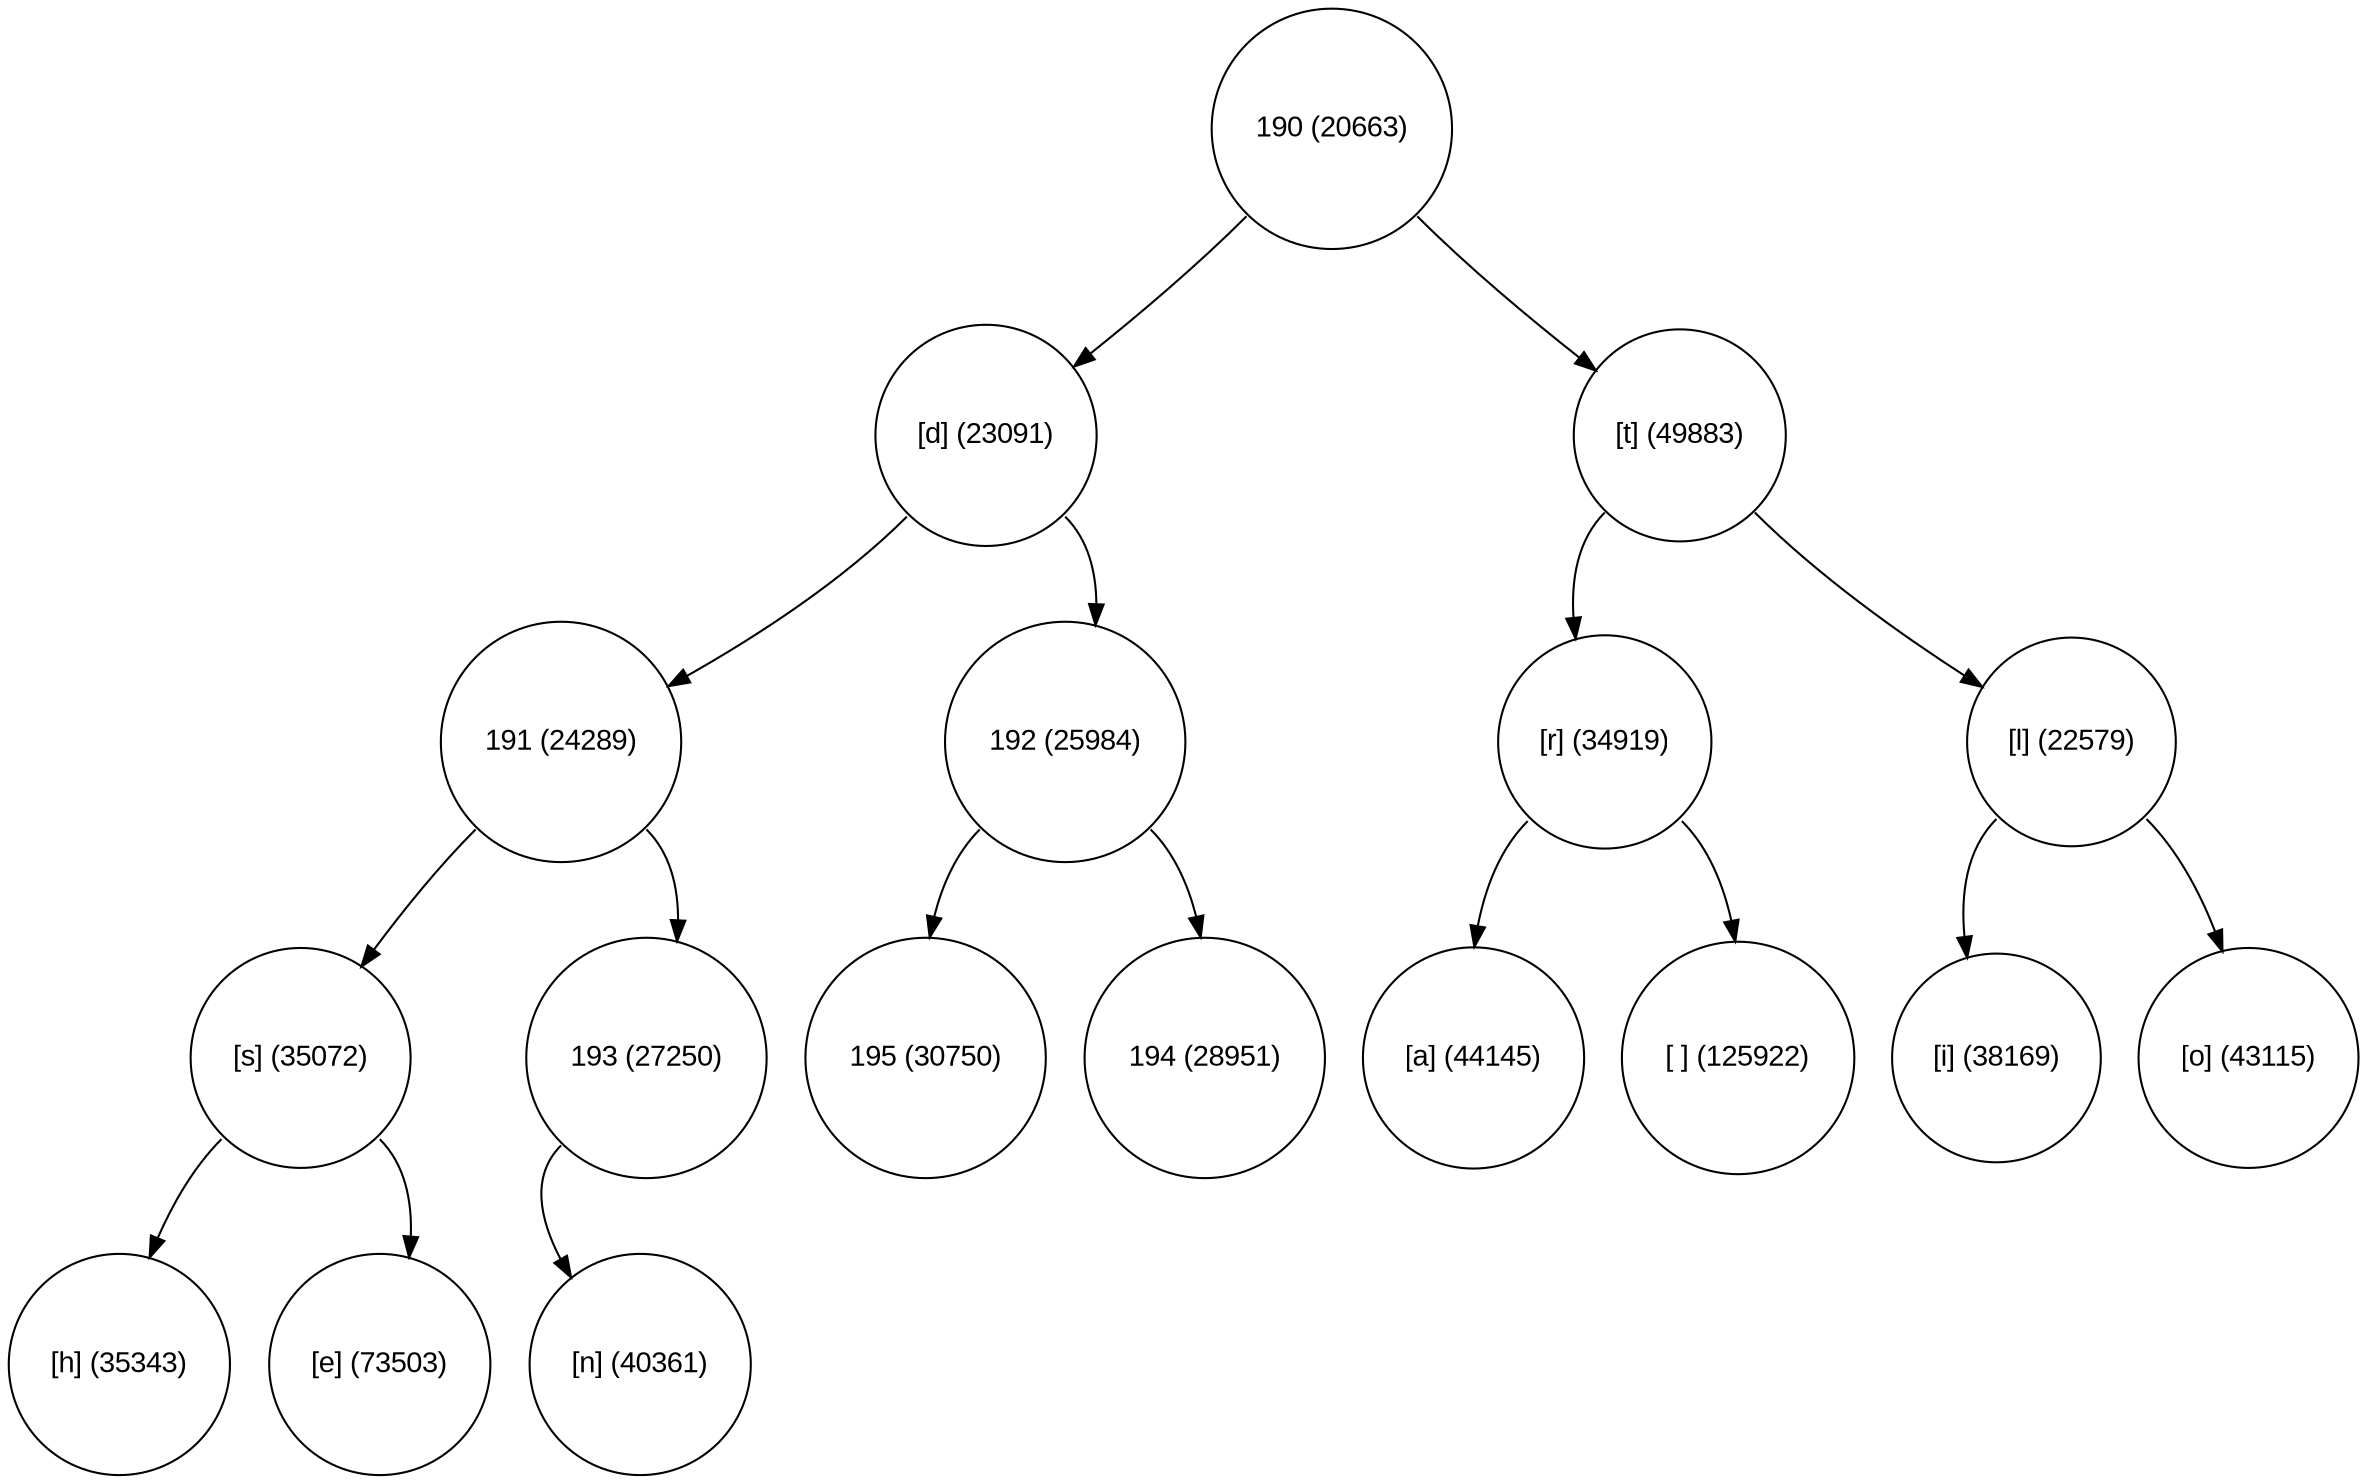 digraph move_down {
	node [fontname="Arial", shape="circle", width=0.5]; 

	0 [label = "190 (20663)"];
	0:sw -> 1;
	1 [label = "[d] (23091)"];
	1:sw -> 3;
	3 [label = "191 (24289)"];
	3:sw -> 7;
	7 [label = "[s] (35072)"];
	7:sw -> 15;
	15 [label = "[h] (35343)"];
	7:se -> 16;
	16 [label = "[e] (73503)"];
	3:se -> 8;
	8 [label = "193 (27250)"];
	8:sw -> 17;
	17 [label = "[n] (40361)"];
	1:se -> 4;
	4 [label = "192 (25984)"];
	4:sw -> 9;
	9 [label = "195 (30750)"];
	4:se -> 10;
	10 [label = "194 (28951)"];
	0:se -> 2;
	2 [label = "[t] (49883)"];
	2:sw -> 5;
	5 [label = "[r] (34919)"];
	5:sw -> 11;
	11 [label = "[a] (44145)"];
	5:se -> 12;
	12 [label = "[ ] (125922)"];
	2:se -> 6;
	6 [label = "[l] (22579)"];
	6:sw -> 13;
	13 [label = "[i] (38169)"];
	6:se -> 14;
	14 [label = "[o] (43115)"];
}
